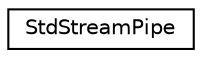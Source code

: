 digraph "Graphical Class Hierarchy"
{
 // LATEX_PDF_SIZE
  edge [fontname="Helvetica",fontsize="10",labelfontname="Helvetica",labelfontsize="10"];
  node [fontname="Helvetica",fontsize="10",shape=record];
  rankdir="LR";
  Node0 [label="StdStreamPipe",height=0.2,width=0.4,color="black", fillcolor="white", style="filled",URL="$classStdStreamPipe.html",tooltip="Utility object that creates a pipe that can be used to capture stdout/ stderr."];
}
